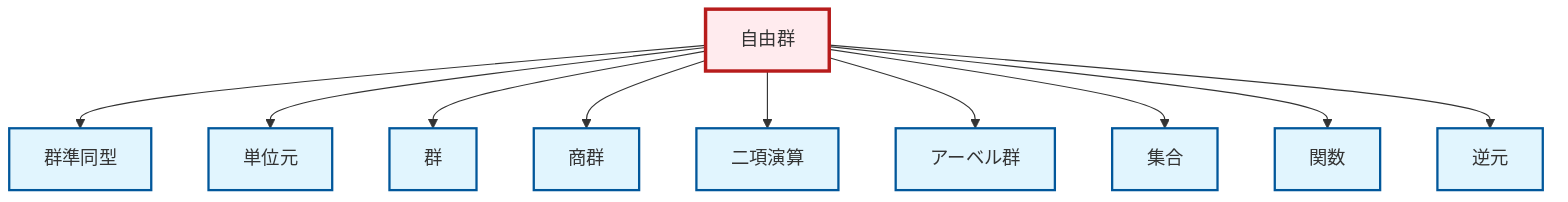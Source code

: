 graph TD
    classDef definition fill:#e1f5fe,stroke:#01579b,stroke-width:2px
    classDef theorem fill:#f3e5f5,stroke:#4a148c,stroke-width:2px
    classDef axiom fill:#fff3e0,stroke:#e65100,stroke-width:2px
    classDef example fill:#e8f5e9,stroke:#1b5e20,stroke-width:2px
    classDef current fill:#ffebee,stroke:#b71c1c,stroke-width:3px
    def-homomorphism["群準同型"]:::definition
    def-quotient-group["商群"]:::definition
    def-function["関数"]:::definition
    def-group["群"]:::definition
    def-abelian-group["アーベル群"]:::definition
    def-binary-operation["二項演算"]:::definition
    def-identity-element["単位元"]:::definition
    def-set["集合"]:::definition
    def-inverse-element["逆元"]:::definition
    def-free-group["自由群"]:::definition
    def-free-group --> def-homomorphism
    def-free-group --> def-identity-element
    def-free-group --> def-group
    def-free-group --> def-quotient-group
    def-free-group --> def-binary-operation
    def-free-group --> def-abelian-group
    def-free-group --> def-set
    def-free-group --> def-function
    def-free-group --> def-inverse-element
    class def-free-group current